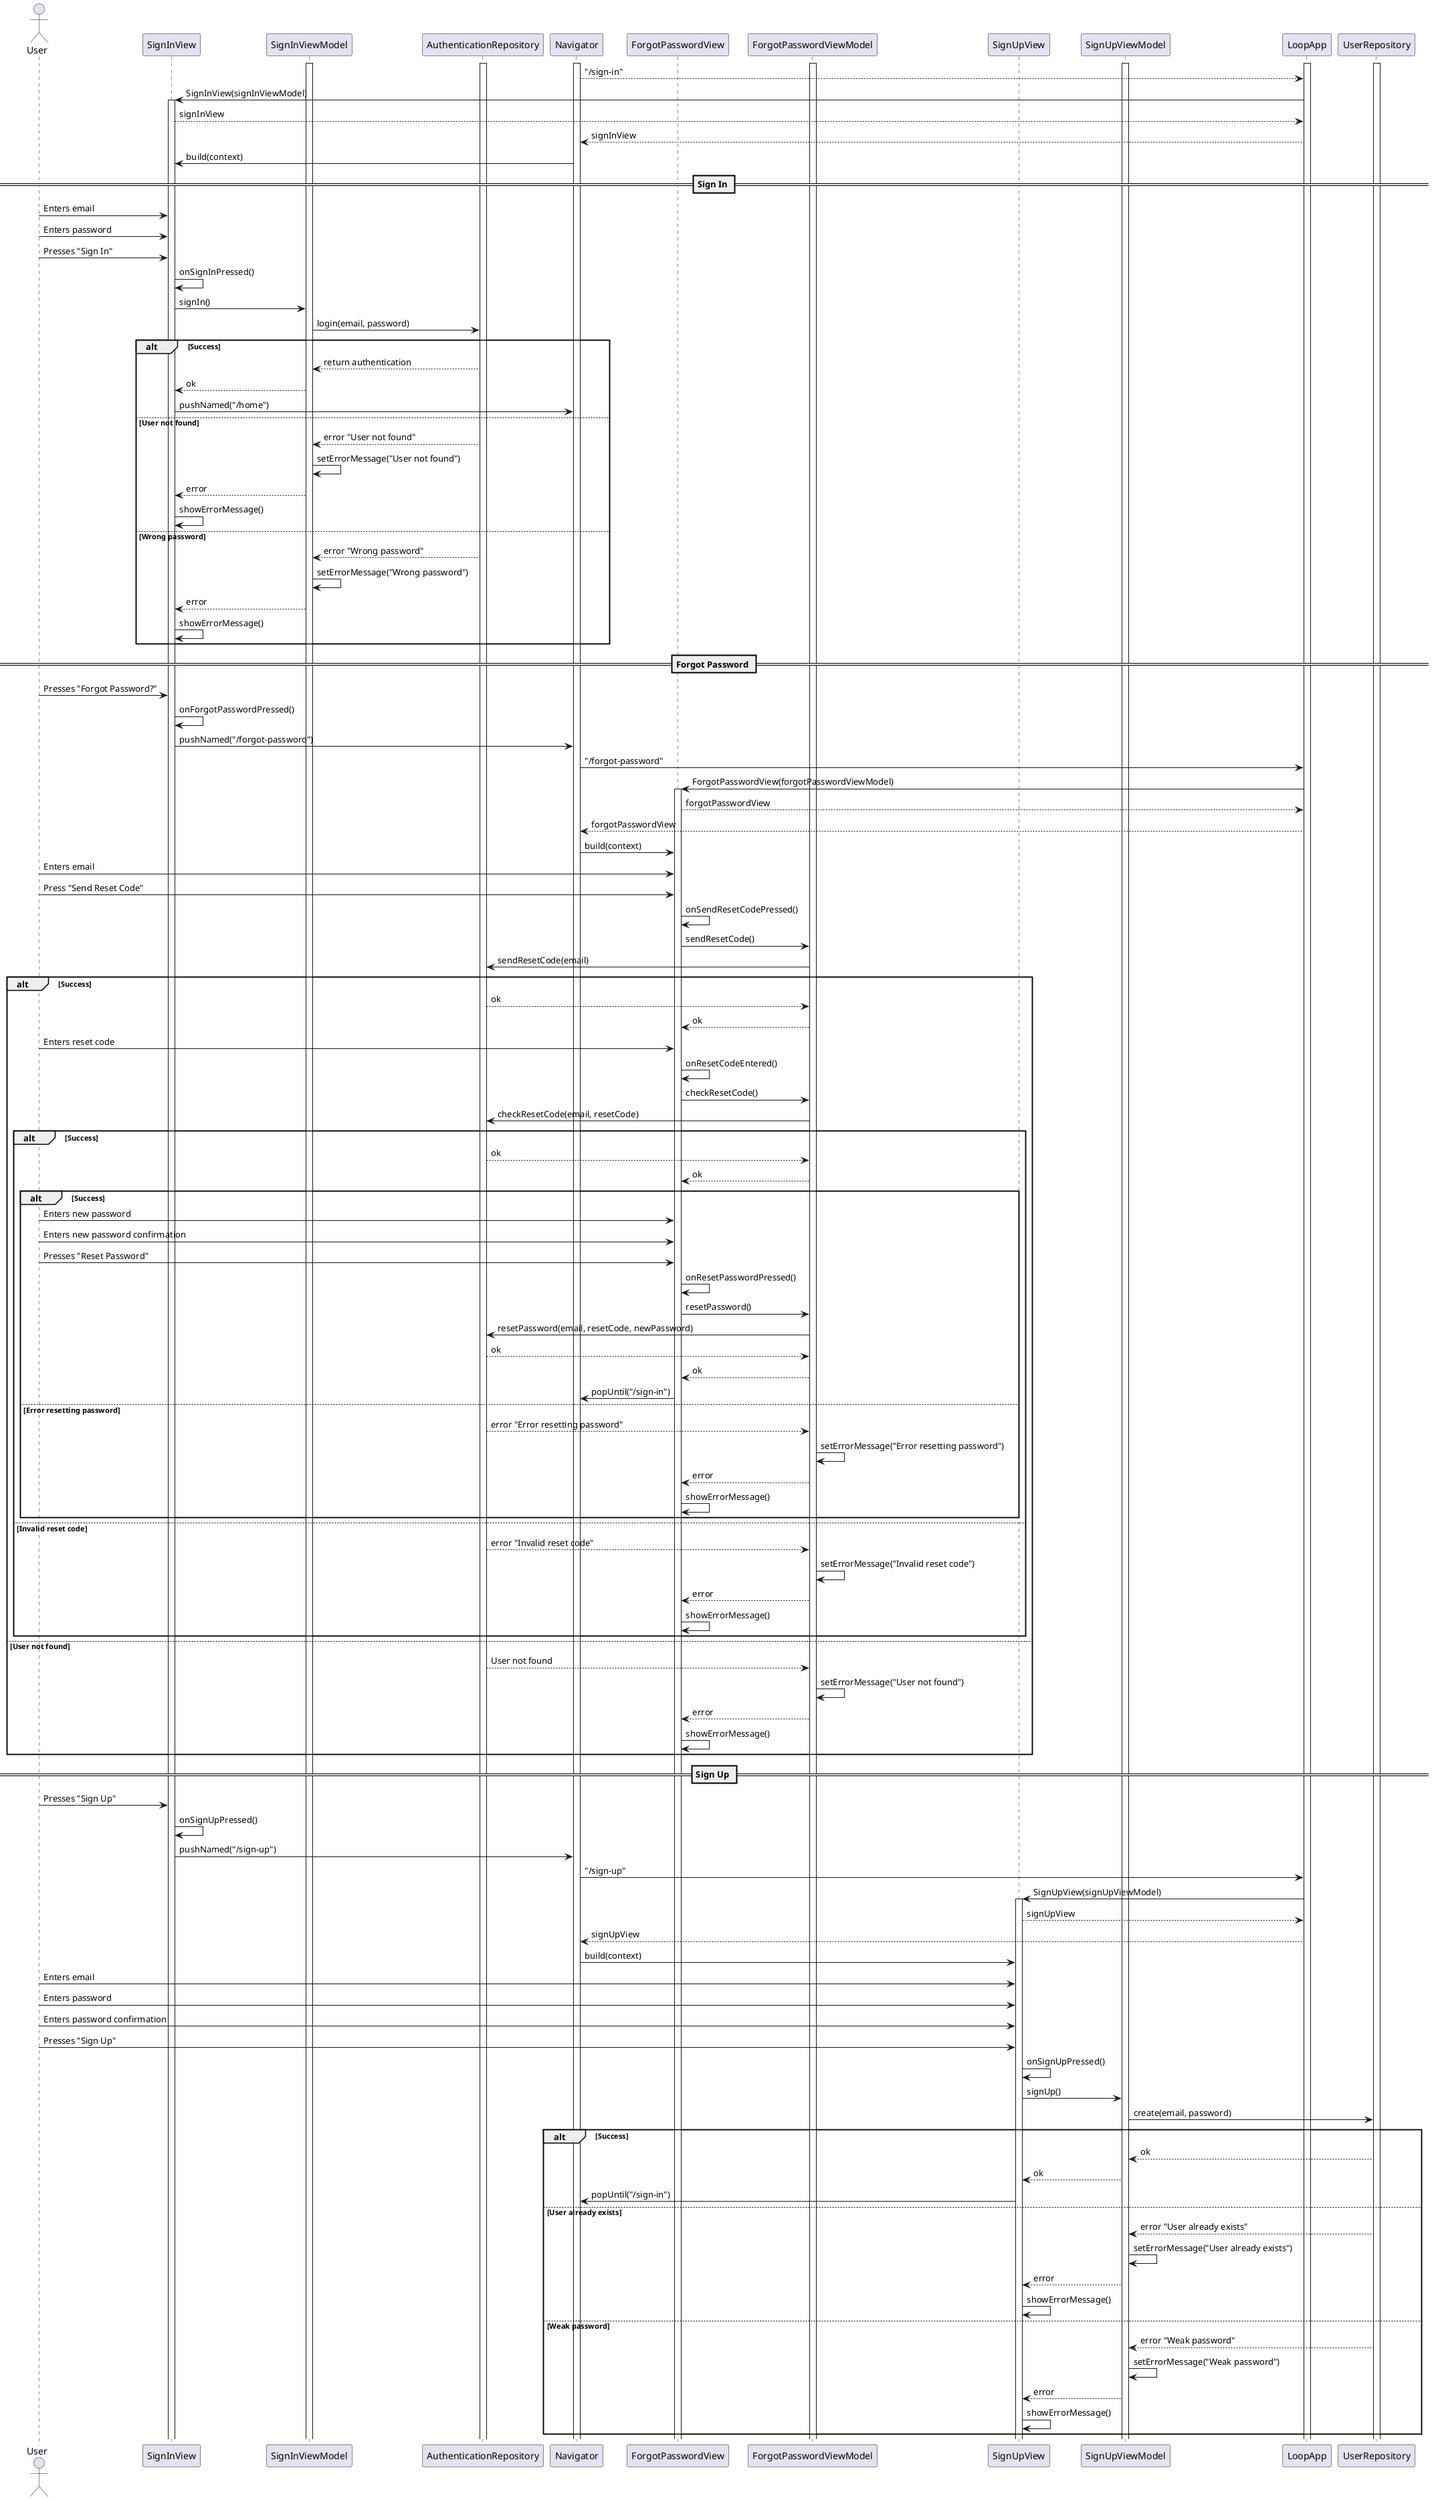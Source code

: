 @startuml

actor User

participant SignInView
participant SignInViewModel
participant AuthenticationRepository
participant Navigator
participant ForgotPasswordView
participant ForgotPasswordViewModel
participant SignUpView
participant SignUpViewModel
participant LoopApp

activate Navigator
activate LoopApp
activate SignInViewModel
activate SignUpViewModel
activate ForgotPasswordViewModel
activate AuthenticationRepository
activate UserRepository

Navigator --> LoopApp: "/sign-in"

LoopApp -> SignInView: SignInView(signInViewModel)
activate SignInView
SignInView --> LoopApp: signInView
LoopApp --> Navigator: signInView
Navigator -> SignInView: build(context)

== Sign In ==
User -> SignInView: Enters email
User -> SignInView: Enters password
User -> SignInView: Presses "Sign In"
SignInView -> SignInView: onSignInPressed()
SignInView -> SignInViewModel: signIn()
SignInViewModel -> AuthenticationRepository: login(email, password)

alt Success
AuthenticationRepository --> SignInViewModel: return authentication
SignInViewModel --> SignInView: ok
SignInView -> Navigator: pushNamed("/home")
else User not found
    AuthenticationRepository --> SignInViewModel: error "User not found"
    SignInViewModel -> SignInViewModel: setErrorMessage("User not found")
    SignInViewModel --> SignInView: error
    SignInView -> SignInView: showErrorMessage()
else Wrong password
    AuthenticationRepository --> SignInViewModel: error "Wrong password"
    SignInViewModel -> SignInViewModel: setErrorMessage("Wrong password")
    SignInViewModel --> SignInView: error
    SignInView -> SignInView: showErrorMessage()
end

== Forgot Password ==
User -> SignInView: Presses "Forgot Password?"
SignInView -> SignInView: onForgotPasswordPressed()
SignInView -> Navigator: pushNamed("/forgot-password")
Navigator -> LoopApp: "/forgot-password"
LoopApp -> ForgotPasswordView: ForgotPasswordView(forgotPasswordViewModel)
activate ForgotPasswordView
ForgotPasswordView --> LoopApp: forgotPasswordView
LoopApp --> Navigator: forgotPasswordView
Navigator -> ForgotPasswordView: build(context)
User -> ForgotPasswordView: Enters email
User -> ForgotPasswordView: Press "Send Reset Code"
ForgotPasswordView -> ForgotPasswordView: onSendResetCodePressed()
ForgotPasswordView -> ForgotPasswordViewModel: sendResetCode()
ForgotPasswordViewModel -> AuthenticationRepository: sendResetCode(email)
alt Success
    AuthenticationRepository --> ForgotPasswordViewModel: ok
    ForgotPasswordViewModel --> ForgotPasswordView: ok
    User -> ForgotPasswordView: Enters reset code
    ForgotPasswordView -> ForgotPasswordView: onResetCodeEntered()
    ForgotPasswordView -> ForgotPasswordViewModel: checkResetCode()
    ForgotPasswordViewModel -> AuthenticationRepository: checkResetCode(email, resetCode)
    alt Success
        AuthenticationRepository --> ForgotPasswordViewModel: ok
        ForgotPasswordViewModel --> ForgotPasswordView: ok
        alt Success
            User -> ForgotPasswordView: Enters new password
            User -> ForgotPasswordView: Enters new password confirmation
            User -> ForgotPasswordView: Presses "Reset Password"
            ForgotPasswordView -> ForgotPasswordView: onResetPasswordPressed()
            ForgotPasswordView -> ForgotPasswordViewModel: resetPassword()
            ForgotPasswordViewModel -> AuthenticationRepository: resetPassword(email, resetCode, newPassword)
            AuthenticationRepository --> ForgotPasswordViewModel: ok
            ForgotPasswordViewModel --> ForgotPasswordView: ok
            ForgotPasswordView -> Navigator: popUntil("/sign-in")
        else Error resetting password
            AuthenticationRepository --> ForgotPasswordViewModel: error "Error resetting password"
            ForgotPasswordViewModel -> ForgotPasswordViewModel: setErrorMessage("Error resetting password")
            ForgotPasswordViewModel --> ForgotPasswordView: error
            ForgotPasswordView -> ForgotPasswordView: showErrorMessage()
        end
    else Invalid reset code
        AuthenticationRepository --> ForgotPasswordViewModel: error "Invalid reset code"
        ForgotPasswordViewModel -> ForgotPasswordViewModel: setErrorMessage("Invalid reset code")
        ForgotPasswordViewModel --> ForgotPasswordView: error
        ForgotPasswordView -> ForgotPasswordView: showErrorMessage()
    end
else User not found
    AuthenticationRepository --> ForgotPasswordViewModel: User not found
    ForgotPasswordViewModel -> ForgotPasswordViewModel: setErrorMessage("User not found")
    ForgotPasswordViewModel --> ForgotPasswordView: error
    ForgotPasswordView -> ForgotPasswordView: showErrorMessage()
end

== Sign Up ==
User -> SignInView: Presses "Sign Up"
SignInView -> SignInView: onSignUpPressed()
SignInView -> Navigator: pushNamed("/sign-up")
Navigator -> LoopApp: "/sign-up"
LoopApp -> SignUpView: SignUpView(signUpViewModel)
activate SignUpView
SignUpView --> LoopApp: signUpView
LoopApp --> Navigator: signUpView
Navigator -> SignUpView: build(context)
User -> SignUpView: Enters email
User -> SignUpView: Enters password
User -> SignUpView: Enters password confirmation
User -> SignUpView: Presses "Sign Up"
SignUpView -> SignUpView: onSignUpPressed()
SignUpView -> SignUpViewModel: signUp()
SignUpViewModel -> UserRepository: create(email, password)
alt Success
    UserRepository --> SignUpViewModel: ok
    SignUpViewModel --> SignUpView: ok
    SignUpView -> Navigator: popUntil("/sign-in")
else User already exists
    UserRepository --> SignUpViewModel: error "User already exists"
    SignUpViewModel -> SignUpViewModel: setErrorMessage("User already exists")
    SignUpViewModel --> SignUpView: error
    SignUpView -> SignUpView: showErrorMessage()
else Weak password
    UserRepository --> SignUpViewModel: error "Weak password"
    SignUpViewModel -> SignUpViewModel: setErrorMessage("Weak password")
    SignUpViewModel --> SignUpView: error
    SignUpView -> SignUpView: showErrorMessage()
end
@enduml
